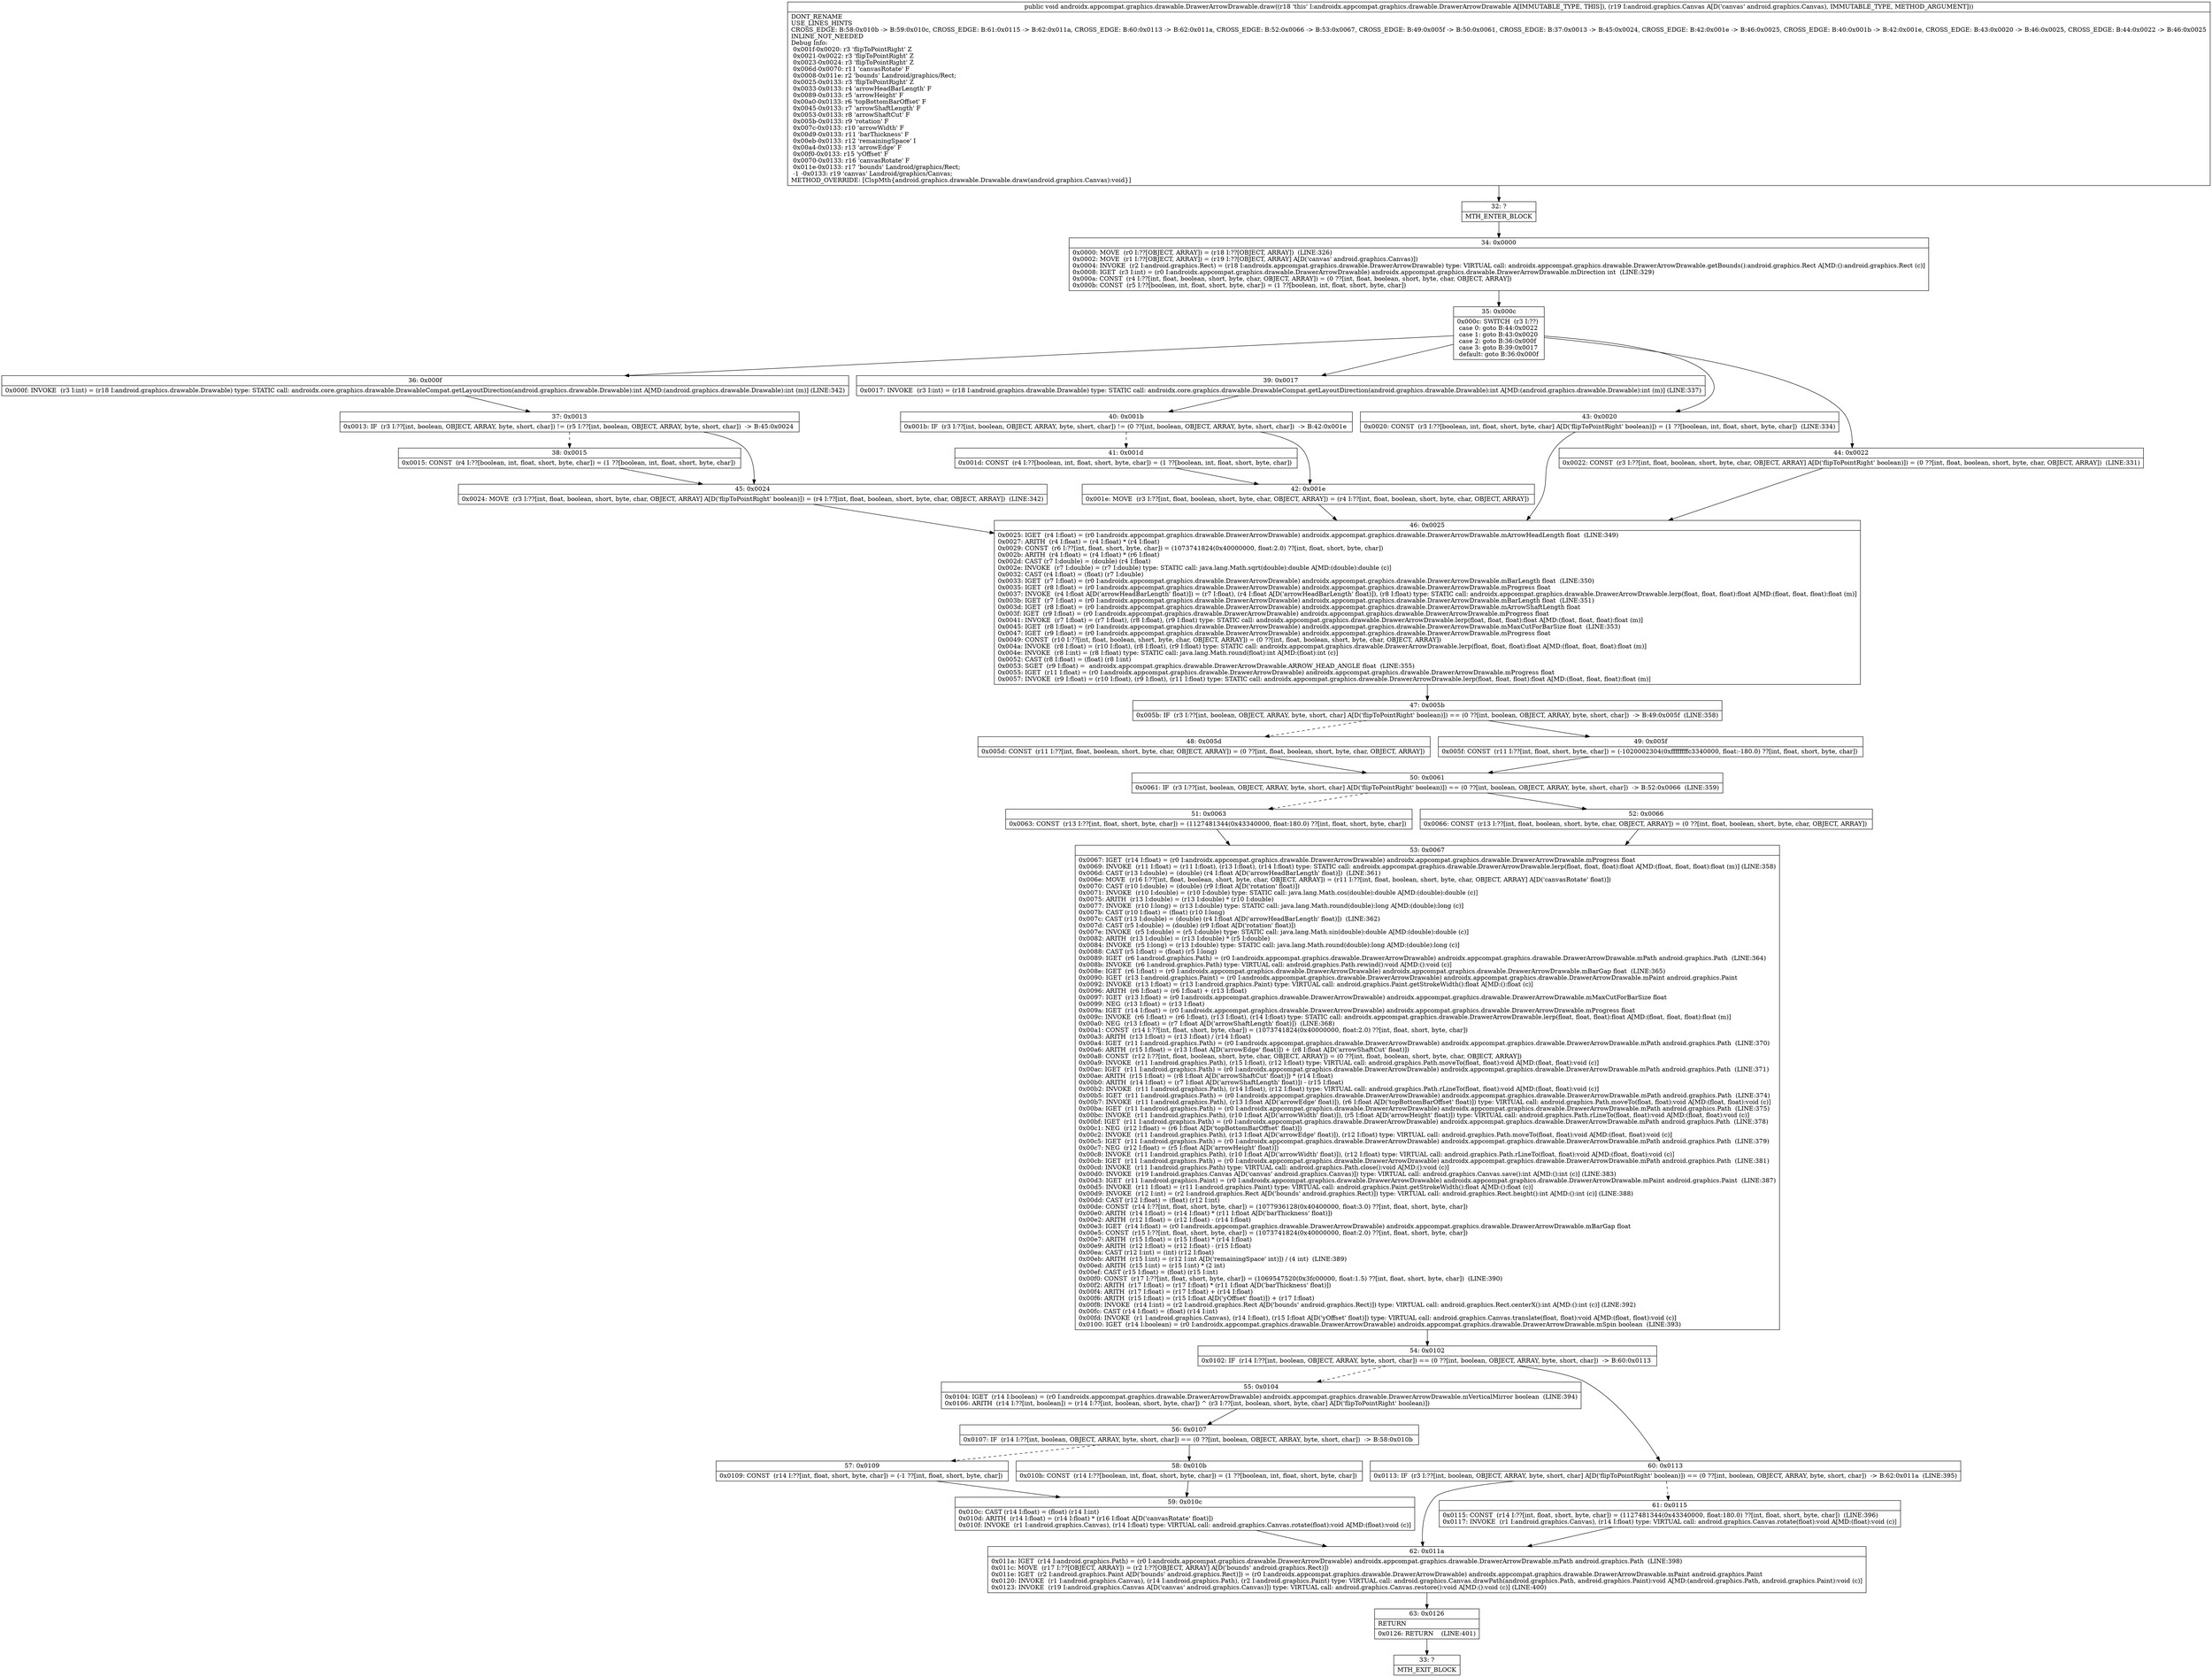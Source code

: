 digraph "CFG forandroidx.appcompat.graphics.drawable.DrawerArrowDrawable.draw(Landroid\/graphics\/Canvas;)V" {
Node_32 [shape=record,label="{32\:\ ?|MTH_ENTER_BLOCK\l}"];
Node_34 [shape=record,label="{34\:\ 0x0000|0x0000: MOVE  (r0 I:??[OBJECT, ARRAY]) = (r18 I:??[OBJECT, ARRAY])  (LINE:326)\l0x0002: MOVE  (r1 I:??[OBJECT, ARRAY]) = (r19 I:??[OBJECT, ARRAY] A[D('canvas' android.graphics.Canvas)]) \l0x0004: INVOKE  (r2 I:android.graphics.Rect) = (r18 I:androidx.appcompat.graphics.drawable.DrawerArrowDrawable) type: VIRTUAL call: androidx.appcompat.graphics.drawable.DrawerArrowDrawable.getBounds():android.graphics.Rect A[MD:():android.graphics.Rect (c)]\l0x0008: IGET  (r3 I:int) = (r0 I:androidx.appcompat.graphics.drawable.DrawerArrowDrawable) androidx.appcompat.graphics.drawable.DrawerArrowDrawable.mDirection int  (LINE:329)\l0x000a: CONST  (r4 I:??[int, float, boolean, short, byte, char, OBJECT, ARRAY]) = (0 ??[int, float, boolean, short, byte, char, OBJECT, ARRAY]) \l0x000b: CONST  (r5 I:??[boolean, int, float, short, byte, char]) = (1 ??[boolean, int, float, short, byte, char]) \l}"];
Node_35 [shape=record,label="{35\:\ 0x000c|0x000c: SWITCH  (r3 I:??)\l case 0: goto B:44:0x0022\l case 1: goto B:43:0x0020\l case 2: goto B:36:0x000f\l case 3: goto B:39:0x0017\l default: goto B:36:0x000f \l}"];
Node_36 [shape=record,label="{36\:\ 0x000f|0x000f: INVOKE  (r3 I:int) = (r18 I:android.graphics.drawable.Drawable) type: STATIC call: androidx.core.graphics.drawable.DrawableCompat.getLayoutDirection(android.graphics.drawable.Drawable):int A[MD:(android.graphics.drawable.Drawable):int (m)] (LINE:342)\l}"];
Node_37 [shape=record,label="{37\:\ 0x0013|0x0013: IF  (r3 I:??[int, boolean, OBJECT, ARRAY, byte, short, char]) != (r5 I:??[int, boolean, OBJECT, ARRAY, byte, short, char])  \-\> B:45:0x0024 \l}"];
Node_38 [shape=record,label="{38\:\ 0x0015|0x0015: CONST  (r4 I:??[boolean, int, float, short, byte, char]) = (1 ??[boolean, int, float, short, byte, char]) \l}"];
Node_45 [shape=record,label="{45\:\ 0x0024|0x0024: MOVE  (r3 I:??[int, float, boolean, short, byte, char, OBJECT, ARRAY] A[D('flipToPointRight' boolean)]) = (r4 I:??[int, float, boolean, short, byte, char, OBJECT, ARRAY])  (LINE:342)\l}"];
Node_46 [shape=record,label="{46\:\ 0x0025|0x0025: IGET  (r4 I:float) = (r0 I:androidx.appcompat.graphics.drawable.DrawerArrowDrawable) androidx.appcompat.graphics.drawable.DrawerArrowDrawable.mArrowHeadLength float  (LINE:349)\l0x0027: ARITH  (r4 I:float) = (r4 I:float) * (r4 I:float) \l0x0029: CONST  (r6 I:??[int, float, short, byte, char]) = (1073741824(0x40000000, float:2.0) ??[int, float, short, byte, char]) \l0x002b: ARITH  (r4 I:float) = (r4 I:float) * (r6 I:float) \l0x002d: CAST (r7 I:double) = (double) (r4 I:float) \l0x002e: INVOKE  (r7 I:double) = (r7 I:double) type: STATIC call: java.lang.Math.sqrt(double):double A[MD:(double):double (c)]\l0x0032: CAST (r4 I:float) = (float) (r7 I:double) \l0x0033: IGET  (r7 I:float) = (r0 I:androidx.appcompat.graphics.drawable.DrawerArrowDrawable) androidx.appcompat.graphics.drawable.DrawerArrowDrawable.mBarLength float  (LINE:350)\l0x0035: IGET  (r8 I:float) = (r0 I:androidx.appcompat.graphics.drawable.DrawerArrowDrawable) androidx.appcompat.graphics.drawable.DrawerArrowDrawable.mProgress float \l0x0037: INVOKE  (r4 I:float A[D('arrowHeadBarLength' float)]) = (r7 I:float), (r4 I:float A[D('arrowHeadBarLength' float)]), (r8 I:float) type: STATIC call: androidx.appcompat.graphics.drawable.DrawerArrowDrawable.lerp(float, float, float):float A[MD:(float, float, float):float (m)]\l0x003b: IGET  (r7 I:float) = (r0 I:androidx.appcompat.graphics.drawable.DrawerArrowDrawable) androidx.appcompat.graphics.drawable.DrawerArrowDrawable.mBarLength float  (LINE:351)\l0x003d: IGET  (r8 I:float) = (r0 I:androidx.appcompat.graphics.drawable.DrawerArrowDrawable) androidx.appcompat.graphics.drawable.DrawerArrowDrawable.mArrowShaftLength float \l0x003f: IGET  (r9 I:float) = (r0 I:androidx.appcompat.graphics.drawable.DrawerArrowDrawable) androidx.appcompat.graphics.drawable.DrawerArrowDrawable.mProgress float \l0x0041: INVOKE  (r7 I:float) = (r7 I:float), (r8 I:float), (r9 I:float) type: STATIC call: androidx.appcompat.graphics.drawable.DrawerArrowDrawable.lerp(float, float, float):float A[MD:(float, float, float):float (m)]\l0x0045: IGET  (r8 I:float) = (r0 I:androidx.appcompat.graphics.drawable.DrawerArrowDrawable) androidx.appcompat.graphics.drawable.DrawerArrowDrawable.mMaxCutForBarSize float  (LINE:353)\l0x0047: IGET  (r9 I:float) = (r0 I:androidx.appcompat.graphics.drawable.DrawerArrowDrawable) androidx.appcompat.graphics.drawable.DrawerArrowDrawable.mProgress float \l0x0049: CONST  (r10 I:??[int, float, boolean, short, byte, char, OBJECT, ARRAY]) = (0 ??[int, float, boolean, short, byte, char, OBJECT, ARRAY]) \l0x004a: INVOKE  (r8 I:float) = (r10 I:float), (r8 I:float), (r9 I:float) type: STATIC call: androidx.appcompat.graphics.drawable.DrawerArrowDrawable.lerp(float, float, float):float A[MD:(float, float, float):float (m)]\l0x004e: INVOKE  (r8 I:int) = (r8 I:float) type: STATIC call: java.lang.Math.round(float):int A[MD:(float):int (c)]\l0x0052: CAST (r8 I:float) = (float) (r8 I:int) \l0x0053: SGET  (r9 I:float) =  androidx.appcompat.graphics.drawable.DrawerArrowDrawable.ARROW_HEAD_ANGLE float  (LINE:355)\l0x0055: IGET  (r11 I:float) = (r0 I:androidx.appcompat.graphics.drawable.DrawerArrowDrawable) androidx.appcompat.graphics.drawable.DrawerArrowDrawable.mProgress float \l0x0057: INVOKE  (r9 I:float) = (r10 I:float), (r9 I:float), (r11 I:float) type: STATIC call: androidx.appcompat.graphics.drawable.DrawerArrowDrawable.lerp(float, float, float):float A[MD:(float, float, float):float (m)]\l}"];
Node_47 [shape=record,label="{47\:\ 0x005b|0x005b: IF  (r3 I:??[int, boolean, OBJECT, ARRAY, byte, short, char] A[D('flipToPointRight' boolean)]) == (0 ??[int, boolean, OBJECT, ARRAY, byte, short, char])  \-\> B:49:0x005f  (LINE:358)\l}"];
Node_48 [shape=record,label="{48\:\ 0x005d|0x005d: CONST  (r11 I:??[int, float, boolean, short, byte, char, OBJECT, ARRAY]) = (0 ??[int, float, boolean, short, byte, char, OBJECT, ARRAY]) \l}"];
Node_50 [shape=record,label="{50\:\ 0x0061|0x0061: IF  (r3 I:??[int, boolean, OBJECT, ARRAY, byte, short, char] A[D('flipToPointRight' boolean)]) == (0 ??[int, boolean, OBJECT, ARRAY, byte, short, char])  \-\> B:52:0x0066  (LINE:359)\l}"];
Node_51 [shape=record,label="{51\:\ 0x0063|0x0063: CONST  (r13 I:??[int, float, short, byte, char]) = (1127481344(0x43340000, float:180.0) ??[int, float, short, byte, char]) \l}"];
Node_53 [shape=record,label="{53\:\ 0x0067|0x0067: IGET  (r14 I:float) = (r0 I:androidx.appcompat.graphics.drawable.DrawerArrowDrawable) androidx.appcompat.graphics.drawable.DrawerArrowDrawable.mProgress float \l0x0069: INVOKE  (r11 I:float) = (r11 I:float), (r13 I:float), (r14 I:float) type: STATIC call: androidx.appcompat.graphics.drawable.DrawerArrowDrawable.lerp(float, float, float):float A[MD:(float, float, float):float (m)] (LINE:358)\l0x006d: CAST (r13 I:double) = (double) (r4 I:float A[D('arrowHeadBarLength' float)])  (LINE:361)\l0x006e: MOVE  (r16 I:??[int, float, boolean, short, byte, char, OBJECT, ARRAY]) = (r11 I:??[int, float, boolean, short, byte, char, OBJECT, ARRAY] A[D('canvasRotate' float)]) \l0x0070: CAST (r10 I:double) = (double) (r9 I:float A[D('rotation' float)]) \l0x0071: INVOKE  (r10 I:double) = (r10 I:double) type: STATIC call: java.lang.Math.cos(double):double A[MD:(double):double (c)]\l0x0075: ARITH  (r13 I:double) = (r13 I:double) * (r10 I:double) \l0x0077: INVOKE  (r10 I:long) = (r13 I:double) type: STATIC call: java.lang.Math.round(double):long A[MD:(double):long (c)]\l0x007b: CAST (r10 I:float) = (float) (r10 I:long) \l0x007c: CAST (r13 I:double) = (double) (r4 I:float A[D('arrowHeadBarLength' float)])  (LINE:362)\l0x007d: CAST (r5 I:double) = (double) (r9 I:float A[D('rotation' float)]) \l0x007e: INVOKE  (r5 I:double) = (r5 I:double) type: STATIC call: java.lang.Math.sin(double):double A[MD:(double):double (c)]\l0x0082: ARITH  (r13 I:double) = (r13 I:double) * (r5 I:double) \l0x0084: INVOKE  (r5 I:long) = (r13 I:double) type: STATIC call: java.lang.Math.round(double):long A[MD:(double):long (c)]\l0x0088: CAST (r5 I:float) = (float) (r5 I:long) \l0x0089: IGET  (r6 I:android.graphics.Path) = (r0 I:androidx.appcompat.graphics.drawable.DrawerArrowDrawable) androidx.appcompat.graphics.drawable.DrawerArrowDrawable.mPath android.graphics.Path  (LINE:364)\l0x008b: INVOKE  (r6 I:android.graphics.Path) type: VIRTUAL call: android.graphics.Path.rewind():void A[MD:():void (c)]\l0x008e: IGET  (r6 I:float) = (r0 I:androidx.appcompat.graphics.drawable.DrawerArrowDrawable) androidx.appcompat.graphics.drawable.DrawerArrowDrawable.mBarGap float  (LINE:365)\l0x0090: IGET  (r13 I:android.graphics.Paint) = (r0 I:androidx.appcompat.graphics.drawable.DrawerArrowDrawable) androidx.appcompat.graphics.drawable.DrawerArrowDrawable.mPaint android.graphics.Paint \l0x0092: INVOKE  (r13 I:float) = (r13 I:android.graphics.Paint) type: VIRTUAL call: android.graphics.Paint.getStrokeWidth():float A[MD:():float (c)]\l0x0096: ARITH  (r6 I:float) = (r6 I:float) + (r13 I:float) \l0x0097: IGET  (r13 I:float) = (r0 I:androidx.appcompat.graphics.drawable.DrawerArrowDrawable) androidx.appcompat.graphics.drawable.DrawerArrowDrawable.mMaxCutForBarSize float \l0x0099: NEG  (r13 I:float) = (r13 I:float) \l0x009a: IGET  (r14 I:float) = (r0 I:androidx.appcompat.graphics.drawable.DrawerArrowDrawable) androidx.appcompat.graphics.drawable.DrawerArrowDrawable.mProgress float \l0x009c: INVOKE  (r6 I:float) = (r6 I:float), (r13 I:float), (r14 I:float) type: STATIC call: androidx.appcompat.graphics.drawable.DrawerArrowDrawable.lerp(float, float, float):float A[MD:(float, float, float):float (m)]\l0x00a0: NEG  (r13 I:float) = (r7 I:float A[D('arrowShaftLength' float)])  (LINE:368)\l0x00a1: CONST  (r14 I:??[int, float, short, byte, char]) = (1073741824(0x40000000, float:2.0) ??[int, float, short, byte, char]) \l0x00a3: ARITH  (r13 I:float) = (r13 I:float) \/ (r14 I:float) \l0x00a4: IGET  (r11 I:android.graphics.Path) = (r0 I:androidx.appcompat.graphics.drawable.DrawerArrowDrawable) androidx.appcompat.graphics.drawable.DrawerArrowDrawable.mPath android.graphics.Path  (LINE:370)\l0x00a6: ARITH  (r15 I:float) = (r13 I:float A[D('arrowEdge' float)]) + (r8 I:float A[D('arrowShaftCut' float)]) \l0x00a8: CONST  (r12 I:??[int, float, boolean, short, byte, char, OBJECT, ARRAY]) = (0 ??[int, float, boolean, short, byte, char, OBJECT, ARRAY]) \l0x00a9: INVOKE  (r11 I:android.graphics.Path), (r15 I:float), (r12 I:float) type: VIRTUAL call: android.graphics.Path.moveTo(float, float):void A[MD:(float, float):void (c)]\l0x00ac: IGET  (r11 I:android.graphics.Path) = (r0 I:androidx.appcompat.graphics.drawable.DrawerArrowDrawable) androidx.appcompat.graphics.drawable.DrawerArrowDrawable.mPath android.graphics.Path  (LINE:371)\l0x00ae: ARITH  (r15 I:float) = (r8 I:float A[D('arrowShaftCut' float)]) * (r14 I:float) \l0x00b0: ARITH  (r14 I:float) = (r7 I:float A[D('arrowShaftLength' float)]) \- (r15 I:float) \l0x00b2: INVOKE  (r11 I:android.graphics.Path), (r14 I:float), (r12 I:float) type: VIRTUAL call: android.graphics.Path.rLineTo(float, float):void A[MD:(float, float):void (c)]\l0x00b5: IGET  (r11 I:android.graphics.Path) = (r0 I:androidx.appcompat.graphics.drawable.DrawerArrowDrawable) androidx.appcompat.graphics.drawable.DrawerArrowDrawable.mPath android.graphics.Path  (LINE:374)\l0x00b7: INVOKE  (r11 I:android.graphics.Path), (r13 I:float A[D('arrowEdge' float)]), (r6 I:float A[D('topBottomBarOffset' float)]) type: VIRTUAL call: android.graphics.Path.moveTo(float, float):void A[MD:(float, float):void (c)]\l0x00ba: IGET  (r11 I:android.graphics.Path) = (r0 I:androidx.appcompat.graphics.drawable.DrawerArrowDrawable) androidx.appcompat.graphics.drawable.DrawerArrowDrawable.mPath android.graphics.Path  (LINE:375)\l0x00bc: INVOKE  (r11 I:android.graphics.Path), (r10 I:float A[D('arrowWidth' float)]), (r5 I:float A[D('arrowHeight' float)]) type: VIRTUAL call: android.graphics.Path.rLineTo(float, float):void A[MD:(float, float):void (c)]\l0x00bf: IGET  (r11 I:android.graphics.Path) = (r0 I:androidx.appcompat.graphics.drawable.DrawerArrowDrawable) androidx.appcompat.graphics.drawable.DrawerArrowDrawable.mPath android.graphics.Path  (LINE:378)\l0x00c1: NEG  (r12 I:float) = (r6 I:float A[D('topBottomBarOffset' float)]) \l0x00c2: INVOKE  (r11 I:android.graphics.Path), (r13 I:float A[D('arrowEdge' float)]), (r12 I:float) type: VIRTUAL call: android.graphics.Path.moveTo(float, float):void A[MD:(float, float):void (c)]\l0x00c5: IGET  (r11 I:android.graphics.Path) = (r0 I:androidx.appcompat.graphics.drawable.DrawerArrowDrawable) androidx.appcompat.graphics.drawable.DrawerArrowDrawable.mPath android.graphics.Path  (LINE:379)\l0x00c7: NEG  (r12 I:float) = (r5 I:float A[D('arrowHeight' float)]) \l0x00c8: INVOKE  (r11 I:android.graphics.Path), (r10 I:float A[D('arrowWidth' float)]), (r12 I:float) type: VIRTUAL call: android.graphics.Path.rLineTo(float, float):void A[MD:(float, float):void (c)]\l0x00cb: IGET  (r11 I:android.graphics.Path) = (r0 I:androidx.appcompat.graphics.drawable.DrawerArrowDrawable) androidx.appcompat.graphics.drawable.DrawerArrowDrawable.mPath android.graphics.Path  (LINE:381)\l0x00cd: INVOKE  (r11 I:android.graphics.Path) type: VIRTUAL call: android.graphics.Path.close():void A[MD:():void (c)]\l0x00d0: INVOKE  (r19 I:android.graphics.Canvas A[D('canvas' android.graphics.Canvas)]) type: VIRTUAL call: android.graphics.Canvas.save():int A[MD:():int (c)] (LINE:383)\l0x00d3: IGET  (r11 I:android.graphics.Paint) = (r0 I:androidx.appcompat.graphics.drawable.DrawerArrowDrawable) androidx.appcompat.graphics.drawable.DrawerArrowDrawable.mPaint android.graphics.Paint  (LINE:387)\l0x00d5: INVOKE  (r11 I:float) = (r11 I:android.graphics.Paint) type: VIRTUAL call: android.graphics.Paint.getStrokeWidth():float A[MD:():float (c)]\l0x00d9: INVOKE  (r12 I:int) = (r2 I:android.graphics.Rect A[D('bounds' android.graphics.Rect)]) type: VIRTUAL call: android.graphics.Rect.height():int A[MD:():int (c)] (LINE:388)\l0x00dd: CAST (r12 I:float) = (float) (r12 I:int) \l0x00de: CONST  (r14 I:??[int, float, short, byte, char]) = (1077936128(0x40400000, float:3.0) ??[int, float, short, byte, char]) \l0x00e0: ARITH  (r14 I:float) = (r14 I:float) * (r11 I:float A[D('barThickness' float)]) \l0x00e2: ARITH  (r12 I:float) = (r12 I:float) \- (r14 I:float) \l0x00e3: IGET  (r14 I:float) = (r0 I:androidx.appcompat.graphics.drawable.DrawerArrowDrawable) androidx.appcompat.graphics.drawable.DrawerArrowDrawable.mBarGap float \l0x00e5: CONST  (r15 I:??[int, float, short, byte, char]) = (1073741824(0x40000000, float:2.0) ??[int, float, short, byte, char]) \l0x00e7: ARITH  (r15 I:float) = (r15 I:float) * (r14 I:float) \l0x00e9: ARITH  (r12 I:float) = (r12 I:float) \- (r15 I:float) \l0x00ea: CAST (r12 I:int) = (int) (r12 I:float) \l0x00eb: ARITH  (r15 I:int) = (r12 I:int A[D('remainingSpace' int)]) \/ (4 int)  (LINE:389)\l0x00ed: ARITH  (r15 I:int) = (r15 I:int) * (2 int) \l0x00ef: CAST (r15 I:float) = (float) (r15 I:int) \l0x00f0: CONST  (r17 I:??[int, float, short, byte, char]) = (1069547520(0x3fc00000, float:1.5) ??[int, float, short, byte, char])  (LINE:390)\l0x00f2: ARITH  (r17 I:float) = (r17 I:float) * (r11 I:float A[D('barThickness' float)]) \l0x00f4: ARITH  (r17 I:float) = (r17 I:float) + (r14 I:float) \l0x00f6: ARITH  (r15 I:float) = (r15 I:float A[D('yOffset' float)]) + (r17 I:float) \l0x00f8: INVOKE  (r14 I:int) = (r2 I:android.graphics.Rect A[D('bounds' android.graphics.Rect)]) type: VIRTUAL call: android.graphics.Rect.centerX():int A[MD:():int (c)] (LINE:392)\l0x00fc: CAST (r14 I:float) = (float) (r14 I:int) \l0x00fd: INVOKE  (r1 I:android.graphics.Canvas), (r14 I:float), (r15 I:float A[D('yOffset' float)]) type: VIRTUAL call: android.graphics.Canvas.translate(float, float):void A[MD:(float, float):void (c)]\l0x0100: IGET  (r14 I:boolean) = (r0 I:androidx.appcompat.graphics.drawable.DrawerArrowDrawable) androidx.appcompat.graphics.drawable.DrawerArrowDrawable.mSpin boolean  (LINE:393)\l}"];
Node_54 [shape=record,label="{54\:\ 0x0102|0x0102: IF  (r14 I:??[int, boolean, OBJECT, ARRAY, byte, short, char]) == (0 ??[int, boolean, OBJECT, ARRAY, byte, short, char])  \-\> B:60:0x0113 \l}"];
Node_55 [shape=record,label="{55\:\ 0x0104|0x0104: IGET  (r14 I:boolean) = (r0 I:androidx.appcompat.graphics.drawable.DrawerArrowDrawable) androidx.appcompat.graphics.drawable.DrawerArrowDrawable.mVerticalMirror boolean  (LINE:394)\l0x0106: ARITH  (r14 I:??[int, boolean]) = (r14 I:??[int, boolean, short, byte, char]) ^ (r3 I:??[int, boolean, short, byte, char] A[D('flipToPointRight' boolean)]) \l}"];
Node_56 [shape=record,label="{56\:\ 0x0107|0x0107: IF  (r14 I:??[int, boolean, OBJECT, ARRAY, byte, short, char]) == (0 ??[int, boolean, OBJECT, ARRAY, byte, short, char])  \-\> B:58:0x010b \l}"];
Node_57 [shape=record,label="{57\:\ 0x0109|0x0109: CONST  (r14 I:??[int, float, short, byte, char]) = (\-1 ??[int, float, short, byte, char]) \l}"];
Node_59 [shape=record,label="{59\:\ 0x010c|0x010c: CAST (r14 I:float) = (float) (r14 I:int) \l0x010d: ARITH  (r14 I:float) = (r14 I:float) * (r16 I:float A[D('canvasRotate' float)]) \l0x010f: INVOKE  (r1 I:android.graphics.Canvas), (r14 I:float) type: VIRTUAL call: android.graphics.Canvas.rotate(float):void A[MD:(float):void (c)]\l}"];
Node_62 [shape=record,label="{62\:\ 0x011a|0x011a: IGET  (r14 I:android.graphics.Path) = (r0 I:androidx.appcompat.graphics.drawable.DrawerArrowDrawable) androidx.appcompat.graphics.drawable.DrawerArrowDrawable.mPath android.graphics.Path  (LINE:398)\l0x011c: MOVE  (r17 I:??[OBJECT, ARRAY]) = (r2 I:??[OBJECT, ARRAY] A[D('bounds' android.graphics.Rect)]) \l0x011e: IGET  (r2 I:android.graphics.Paint A[D('bounds' android.graphics.Rect)]) = (r0 I:androidx.appcompat.graphics.drawable.DrawerArrowDrawable) androidx.appcompat.graphics.drawable.DrawerArrowDrawable.mPaint android.graphics.Paint \l0x0120: INVOKE  (r1 I:android.graphics.Canvas), (r14 I:android.graphics.Path), (r2 I:android.graphics.Paint) type: VIRTUAL call: android.graphics.Canvas.drawPath(android.graphics.Path, android.graphics.Paint):void A[MD:(android.graphics.Path, android.graphics.Paint):void (c)]\l0x0123: INVOKE  (r19 I:android.graphics.Canvas A[D('canvas' android.graphics.Canvas)]) type: VIRTUAL call: android.graphics.Canvas.restore():void A[MD:():void (c)] (LINE:400)\l}"];
Node_63 [shape=record,label="{63\:\ 0x0126|RETURN\l|0x0126: RETURN    (LINE:401)\l}"];
Node_33 [shape=record,label="{33\:\ ?|MTH_EXIT_BLOCK\l}"];
Node_58 [shape=record,label="{58\:\ 0x010b|0x010b: CONST  (r14 I:??[boolean, int, float, short, byte, char]) = (1 ??[boolean, int, float, short, byte, char]) \l}"];
Node_60 [shape=record,label="{60\:\ 0x0113|0x0113: IF  (r3 I:??[int, boolean, OBJECT, ARRAY, byte, short, char] A[D('flipToPointRight' boolean)]) == (0 ??[int, boolean, OBJECT, ARRAY, byte, short, char])  \-\> B:62:0x011a  (LINE:395)\l}"];
Node_61 [shape=record,label="{61\:\ 0x0115|0x0115: CONST  (r14 I:??[int, float, short, byte, char]) = (1127481344(0x43340000, float:180.0) ??[int, float, short, byte, char])  (LINE:396)\l0x0117: INVOKE  (r1 I:android.graphics.Canvas), (r14 I:float) type: VIRTUAL call: android.graphics.Canvas.rotate(float):void A[MD:(float):void (c)]\l}"];
Node_52 [shape=record,label="{52\:\ 0x0066|0x0066: CONST  (r13 I:??[int, float, boolean, short, byte, char, OBJECT, ARRAY]) = (0 ??[int, float, boolean, short, byte, char, OBJECT, ARRAY]) \l}"];
Node_49 [shape=record,label="{49\:\ 0x005f|0x005f: CONST  (r11 I:??[int, float, short, byte, char]) = (\-1020002304(0xffffffffc3340000, float:\-180.0) ??[int, float, short, byte, char]) \l}"];
Node_39 [shape=record,label="{39\:\ 0x0017|0x0017: INVOKE  (r3 I:int) = (r18 I:android.graphics.drawable.Drawable) type: STATIC call: androidx.core.graphics.drawable.DrawableCompat.getLayoutDirection(android.graphics.drawable.Drawable):int A[MD:(android.graphics.drawable.Drawable):int (m)] (LINE:337)\l}"];
Node_40 [shape=record,label="{40\:\ 0x001b|0x001b: IF  (r3 I:??[int, boolean, OBJECT, ARRAY, byte, short, char]) != (0 ??[int, boolean, OBJECT, ARRAY, byte, short, char])  \-\> B:42:0x001e \l}"];
Node_41 [shape=record,label="{41\:\ 0x001d|0x001d: CONST  (r4 I:??[boolean, int, float, short, byte, char]) = (1 ??[boolean, int, float, short, byte, char]) \l}"];
Node_42 [shape=record,label="{42\:\ 0x001e|0x001e: MOVE  (r3 I:??[int, float, boolean, short, byte, char, OBJECT, ARRAY]) = (r4 I:??[int, float, boolean, short, byte, char, OBJECT, ARRAY]) \l}"];
Node_43 [shape=record,label="{43\:\ 0x0020|0x0020: CONST  (r3 I:??[boolean, int, float, short, byte, char] A[D('flipToPointRight' boolean)]) = (1 ??[boolean, int, float, short, byte, char])  (LINE:334)\l}"];
Node_44 [shape=record,label="{44\:\ 0x0022|0x0022: CONST  (r3 I:??[int, float, boolean, short, byte, char, OBJECT, ARRAY] A[D('flipToPointRight' boolean)]) = (0 ??[int, float, boolean, short, byte, char, OBJECT, ARRAY])  (LINE:331)\l}"];
MethodNode[shape=record,label="{public void androidx.appcompat.graphics.drawable.DrawerArrowDrawable.draw((r18 'this' I:androidx.appcompat.graphics.drawable.DrawerArrowDrawable A[IMMUTABLE_TYPE, THIS]), (r19 I:android.graphics.Canvas A[D('canvas' android.graphics.Canvas), IMMUTABLE_TYPE, METHOD_ARGUMENT]))  | DONT_RENAME\lUSE_LINES_HINTS\lCROSS_EDGE: B:58:0x010b \-\> B:59:0x010c, CROSS_EDGE: B:61:0x0115 \-\> B:62:0x011a, CROSS_EDGE: B:60:0x0113 \-\> B:62:0x011a, CROSS_EDGE: B:52:0x0066 \-\> B:53:0x0067, CROSS_EDGE: B:49:0x005f \-\> B:50:0x0061, CROSS_EDGE: B:37:0x0013 \-\> B:45:0x0024, CROSS_EDGE: B:42:0x001e \-\> B:46:0x0025, CROSS_EDGE: B:40:0x001b \-\> B:42:0x001e, CROSS_EDGE: B:43:0x0020 \-\> B:46:0x0025, CROSS_EDGE: B:44:0x0022 \-\> B:46:0x0025\lINLINE_NOT_NEEDED\lDebug Info:\l  0x001f\-0x0020: r3 'flipToPointRight' Z\l  0x0021\-0x0022: r3 'flipToPointRight' Z\l  0x0023\-0x0024: r3 'flipToPointRight' Z\l  0x006d\-0x0070: r11 'canvasRotate' F\l  0x0008\-0x011e: r2 'bounds' Landroid\/graphics\/Rect;\l  0x0025\-0x0133: r3 'flipToPointRight' Z\l  0x0033\-0x0133: r4 'arrowHeadBarLength' F\l  0x0089\-0x0133: r5 'arrowHeight' F\l  0x00a0\-0x0133: r6 'topBottomBarOffset' F\l  0x0045\-0x0133: r7 'arrowShaftLength' F\l  0x0053\-0x0133: r8 'arrowShaftCut' F\l  0x005b\-0x0133: r9 'rotation' F\l  0x007c\-0x0133: r10 'arrowWidth' F\l  0x00d9\-0x0133: r11 'barThickness' F\l  0x00eb\-0x0133: r12 'remainingSpace' I\l  0x00a4\-0x0133: r13 'arrowEdge' F\l  0x00f0\-0x0133: r15 'yOffset' F\l  0x0070\-0x0133: r16 'canvasRotate' F\l  0x011e\-0x0133: r17 'bounds' Landroid\/graphics\/Rect;\l  \-1 \-0x0133: r19 'canvas' Landroid\/graphics\/Canvas;\lMETHOD_OVERRIDE: [ClspMth\{android.graphics.drawable.Drawable.draw(android.graphics.Canvas):void\}]\l}"];
MethodNode -> Node_32;Node_32 -> Node_34;
Node_34 -> Node_35;
Node_35 -> Node_36;
Node_35 -> Node_39;
Node_35 -> Node_43;
Node_35 -> Node_44;
Node_36 -> Node_37;
Node_37 -> Node_38[style=dashed];
Node_37 -> Node_45;
Node_38 -> Node_45;
Node_45 -> Node_46;
Node_46 -> Node_47;
Node_47 -> Node_48[style=dashed];
Node_47 -> Node_49;
Node_48 -> Node_50;
Node_50 -> Node_51[style=dashed];
Node_50 -> Node_52;
Node_51 -> Node_53;
Node_53 -> Node_54;
Node_54 -> Node_55[style=dashed];
Node_54 -> Node_60;
Node_55 -> Node_56;
Node_56 -> Node_57[style=dashed];
Node_56 -> Node_58;
Node_57 -> Node_59;
Node_59 -> Node_62;
Node_62 -> Node_63;
Node_63 -> Node_33;
Node_58 -> Node_59;
Node_60 -> Node_61[style=dashed];
Node_60 -> Node_62;
Node_61 -> Node_62;
Node_52 -> Node_53;
Node_49 -> Node_50;
Node_39 -> Node_40;
Node_40 -> Node_41[style=dashed];
Node_40 -> Node_42;
Node_41 -> Node_42;
Node_42 -> Node_46;
Node_43 -> Node_46;
Node_44 -> Node_46;
}

